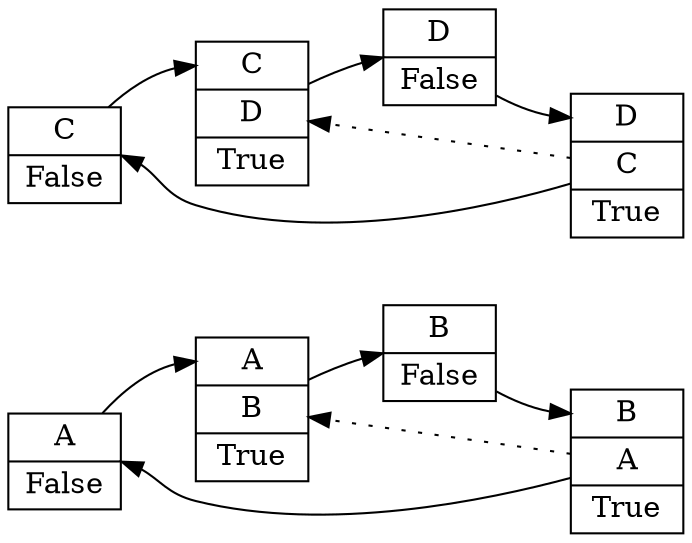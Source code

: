 digraph {
	rankdir=LR
	A [label="<label> A | <visited>False" shape=record]
	B [label="<label> B | <visited>False" shape=record]
	C [label="<label> C | <visited>False" shape=record]
	D [label="<label> D | <visited>False" shape=record]
	"D -> C" [label="<parent> D | <child> C | <active>True" shape=record]
	D -> "D -> C" [headport=parent]
	"D -> C" -> C [headport=child]
	"B -> A" [label="<parent> B | <child> A | <active>True" shape=record]
	B -> "B -> A" [headport=parent]
	"B -> A" -> A [headport=child]
	"A -> B" [label="<parent> A | <child> B | <active>True" shape=record]
	A -> "A -> B" [headport=parent]
	"A -> B" -> B [headport=child]
	"C -> D" [label="<parent> C | <child> D | <active>True" shape=record]
	C -> "C -> D" [headport=parent]
	"C -> D" -> D [headport=child]
	"B -> A" -> "A -> B" [style=dotted]
	"D -> C" -> "C -> D" [style=dotted]
}
